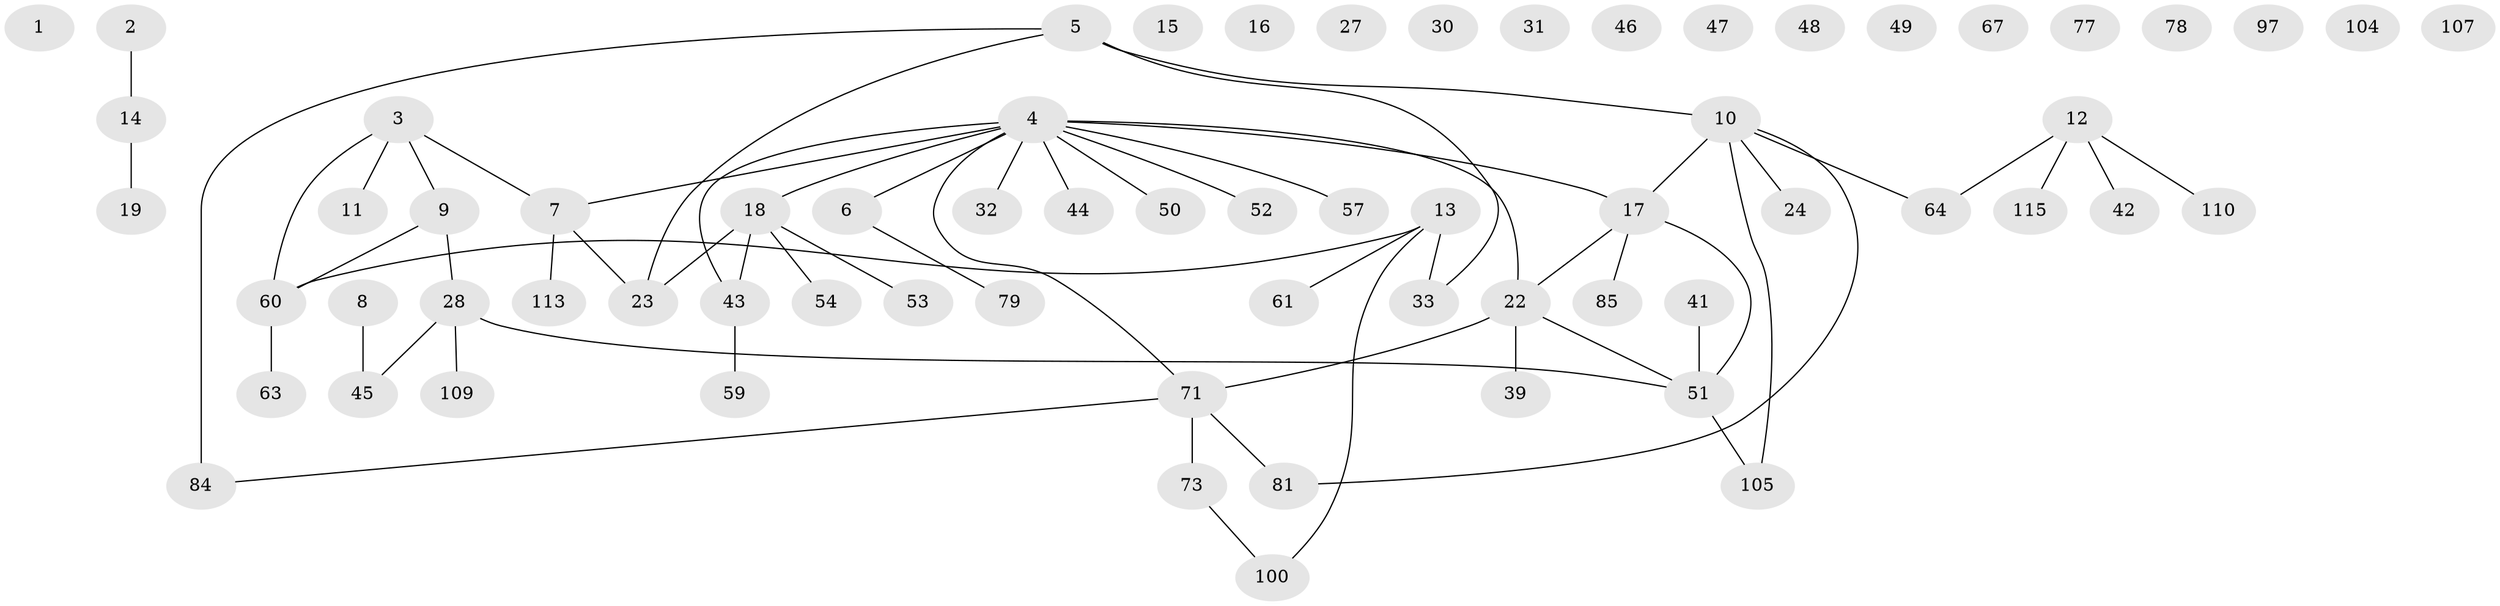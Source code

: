 // original degree distribution, {0: 0.11023622047244094, 1: 0.28346456692913385, 3: 0.2125984251968504, 5: 0.05511811023622047, 2: 0.28346456692913385, 4: 0.05511811023622047}
// Generated by graph-tools (version 1.1) at 2025/12/03/09/25 04:12:59]
// undirected, 67 vertices, 62 edges
graph export_dot {
graph [start="1"]
  node [color=gray90,style=filled];
  1;
  2 [super="+124"];
  3 [super="+112+123+114"];
  4 [super="+35+70+74+102+122"];
  5 [super="+96+106+119"];
  6 [super="+21+34+98"];
  7 [super="+55"];
  8 [super="+20"];
  9 [super="+65+69"];
  10 [super="+26+86"];
  11 [super="+127"];
  12 [super="+56+68"];
  13 [super="+95"];
  14 [super="+38+99"];
  15;
  16 [super="+37"];
  17 [super="+80+92+103"];
  18 [super="+83+117"];
  19;
  22 [super="+25+40+108+121"];
  23 [super="+29+36+62"];
  24 [super="+94"];
  27;
  28 [super="+89"];
  30;
  31;
  32;
  33;
  39 [super="+66"];
  41 [super="+75"];
  42;
  43 [super="+82"];
  44 [super="+72"];
  45 [super="+90"];
  46;
  47 [super="+111"];
  48;
  49;
  50 [super="+88"];
  51 [super="+58+91"];
  52 [super="+93"];
  53;
  54 [super="+126"];
  57 [super="+118"];
  59 [super="+76"];
  60 [super="+120"];
  61;
  63;
  64;
  67;
  71 [super="+87"];
  73 [super="+101"];
  77;
  78;
  79;
  81;
  84 [super="+125"];
  85;
  97;
  100;
  104;
  105;
  107;
  109 [super="+116"];
  110;
  113;
  115;
  2 -- 14;
  3 -- 7;
  3 -- 9;
  3 -- 11;
  3 -- 60;
  4 -- 32;
  4 -- 50;
  4 -- 43;
  4 -- 57;
  4 -- 71;
  4 -- 7;
  4 -- 6;
  4 -- 17;
  4 -- 18;
  4 -- 22;
  4 -- 44;
  4 -- 52;
  5 -- 33;
  5 -- 10 [weight=2];
  5 -- 23;
  5 -- 84 [weight=2];
  6 -- 79;
  7 -- 113;
  7 -- 23;
  8 -- 45;
  9 -- 60;
  9 -- 28;
  10 -- 105;
  10 -- 64;
  10 -- 17;
  10 -- 81;
  10 -- 24;
  12 -- 64;
  12 -- 115;
  12 -- 42;
  12 -- 110;
  13 -- 33;
  13 -- 100;
  13 -- 61;
  13 -- 60;
  14 -- 19;
  17 -- 51;
  17 -- 85;
  17 -- 22;
  18 -- 53;
  18 -- 43;
  18 -- 23;
  18 -- 54;
  22 -- 71;
  22 -- 39;
  22 -- 51;
  28 -- 45;
  28 -- 51;
  28 -- 109;
  41 -- 51;
  43 -- 59;
  51 -- 105;
  60 -- 63;
  71 -- 81;
  71 -- 73;
  71 -- 84;
  73 -- 100;
}
